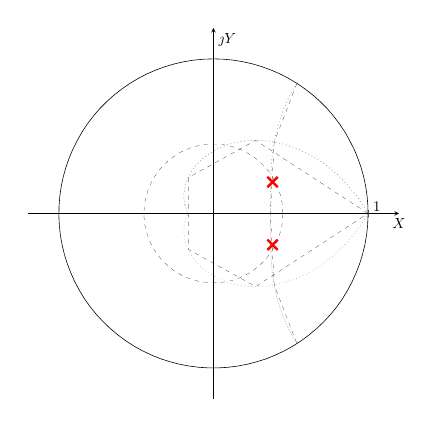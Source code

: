 % This file was created by matlab2tikz.
%
%The latest updates can be retrieved from
%  http://www.mathworks.com/matlabcentral/fileexchange/22022-matlab2tikz-matlab2tikz
%where you can also make suggestions and rate matlab2tikz.
%
\begin{tikzpicture}[scale=0.53]

\begin{axis}[%
  axis lines=center,
  width=3.5in,
  height=3.5in,
  scale only axis,
  unbounded coords=jump,
  xmin=-1.2,
  xmax=1.2,
  ymin=-1.2,
  ymax=1.2,
  xtick={1},
  ytick=\empty,
  xticklabel style={anchor=south west, draw=none},
  xlabel={$X$},
  ylabel={$\jmath Y$},
  x label style={anchor=north}
]
\addplot [color=black!40, dotted, forget plot]
  table[row sep=crcr]{%
1	0\\
0.995	0.009\\
0.99	0.017\\
0.985	0.026\\
0.98	0.034\\
0.974	0.042\\
0.969	0.05\\
0.964	0.059\\
0.958	0.067\\
0.953	0.074\\
0.948	0.082\\
0.942	0.09\\
0.937	0.098\\
0.931	0.105\\
0.926	0.113\\
0.92	0.12\\
0.914	0.128\\
0.909	0.135\\
0.903	0.142\\
0.897	0.149\\
0.891	0.156\\
0.885	0.163\\
0.88	0.17\\
0.874	0.176\\
0.868	0.183\\
0.862	0.19\\
0.856	0.196\\
0.85	0.202\\
0.844	0.209\\
0.838	0.215\\
0.832	0.221\\
0.826	0.227\\
0.82	0.233\\
0.814	0.239\\
0.807	0.245\\
0.801	0.251\\
0.795	0.256\\
0.789	0.262\\
0.783	0.267\\
0.776	0.273\\
0.77	0.278\\
0.764	0.283\\
0.758	0.288\\
0.751	0.293\\
0.745	0.298\\
0.739	0.303\\
0.732	0.308\\
0.726	0.313\\
0.72	0.318\\
0.713	0.322\\
0.707	0.327\\
0.701	0.331\\
0.694	0.336\\
0.688	0.34\\
0.681	0.344\\
0.675	0.348\\
0.669	0.352\\
0.662	0.356\\
0.656	0.36\\
0.649	0.364\\
0.643	0.368\\
0.637	0.372\\
0.63	0.375\\
0.624	0.379\\
0.617	0.382\\
0.611	0.386\\
0.605	0.389\\
0.598	0.392\\
0.592	0.395\\
0.585	0.398\\
0.579	0.402\\
0.573	0.404\\
0.566	0.407\\
0.56	0.41\\
0.554	0.413\\
0.547	0.416\\
0.541	0.418\\
0.535	0.421\\
0.528	0.423\\
0.522	0.426\\
0.516	0.428\\
0.509	0.43\\
0.503	0.433\\
0.497	0.435\\
0.491	0.437\\
0.484	0.439\\
0.478	0.441\\
0.472	0.443\\
0.466	0.445\\
0.46	0.446\\
0.454	0.448\\
0.447	0.45\\
0.441	0.451\\
0.435	0.453\\
0.429	0.454\\
0.423	0.456\\
0.417	0.457\\
0.411	0.458\\
0.405	0.46\\
0.399	0.461\\
0.393	0.462\\
0.387	0.463\\
0.381	0.464\\
0.375	0.465\\
0.369	0.466\\
0.363	0.467\\
0.358	0.468\\
0.352	0.468\\
0.346	0.469\\
0.34	0.47\\
0.334	0.47\\
0.329	0.471\\
0.323	0.471\\
0.317	0.472\\
0.312	0.472\\
0.306	0.472\\
0.3	0.473\\
0.295	0.473\\
0.289	0.473\\
0.284	0.473\\
0.278	0.473\\
0.273	0.473\\
0.267	0.473\\
0.262	0.473\\
0.256	0.473\\
0.251	0.473\\
0.246	0.473\\
0.24	0.472\\
0.235	0.472\\
0.23	0.472\\
0.225	0.471\\
0.22	0.471\\
0.214	0.47\\
0.209	0.47\\
0.204	0.469\\
0.199	0.469\\
0.194	0.468\\
0.189	0.467\\
0.184	0.467\\
0.179	0.466\\
0.174	0.465\\
0.169	0.464\\
0.164	0.463\\
0.16	0.462\\
0.155	0.461\\
0.15	0.46\\
0.145	0.459\\
0.141	0.458\\
0.136	0.457\\
0.131	0.456\\
0.127	0.455\\
0.122	0.454\\
0.118	0.453\\
0.113	0.451\\
0.109	0.45\\
0.104	0.449\\
0.1	0.447\\
0.096	0.446\\
0.091	0.445\\
0.087	0.443\\
0.083	0.442\\
0.078	0.44\\
0.074	0.439\\
0.07	0.437\\
0.066	0.435\\
0.062	0.434\\
0.058	0.432\\
0.054	0.431\\
0.05	0.429\\
0.046	0.427\\
0.042	0.425\\
0.038	0.424\\
0.034	0.422\\
0.031	0.42\\
0.027	0.418\\
0.023	0.416\\
0.019	0.414\\
0.016	0.412\\
0.012	0.41\\
0.008	0.409\\
0.005	0.407\\
0.001	0.405\\
-0.002	0.403\\
-0.006	0.4\\
-0.009	0.398\\
-0.012	0.396\\
-0.016	0.394\\
-0.019	0.392\\
-0.022	0.39\\
-0.026	0.388\\
-0.029	0.386\\
-0.032	0.383\\
-0.035	0.381\\
-0.038	0.379\\
-0.041	0.377\\
-0.044	0.375\\
-0.047	0.372\\
-0.05	0.37\\
-0.053	0.368\\
-0.056	0.365\\
-0.059	0.363\\
-0.062	0.361\\
-0.065	0.358\\
-0.067	0.356\\
-0.07	0.354\\
-0.073	0.351\\
-0.076	0.349\\
-0.078	0.347\\
-0.081	0.344\\
-0.083	0.342\\
-0.086	0.339\\
-0.088	0.337\\
-0.091	0.334\\
-0.093	0.332\\
-0.096	0.329\\
-0.098	0.327\\
-0.1	0.324\\
-0.103	0.322\\
-0.105	0.319\\
-0.107	0.317\\
-0.109	0.314\\
-0.111	0.312\\
-0.114	0.309\\
-0.116	0.307\\
-0.118	0.304\\
-0.12	0.302\\
-0.122	0.299\\
-0.124	0.297\\
-0.126	0.294\\
-0.128	0.292\\
-0.129	0.289\\
-0.131	0.286\\
-0.133	0.284\\
-0.135	0.281\\
-0.137	0.279\\
-0.138	0.276\\
-0.14	0.274\\
-0.142	0.271\\
-0.143	0.268\\
-0.145	0.266\\
-0.146	0.263\\
-0.148	0.261\\
-0.149	0.258\\
-0.151	0.255\\
-0.152	0.253\\
-0.154	0.25\\
-0.155	0.248\\
-0.157	0.245\\
-0.158	0.243\\
-0.159	0.24\\
-0.16	0.237\\
-0.162	0.235\\
-0.163	0.232\\
-0.164	0.23\\
-0.165	0.227\\
-0.166	0.225\\
-0.167	0.222\\
-0.168	0.219\\
-0.17	0.217\\
-0.171	0.214\\
-0.172	0.212\\
-0.173	0.209\\
-0.173	0.207\\
-0.174	0.204\\
-0.175	0.202\\
-0.176	0.199\\
-0.177	0.197\\
-0.178	0.194\\
-0.179	0.192\\
-0.179	0.189\\
-0.18	0.187\\
-0.181	0.184\\
-0.181	0.182\\
-0.182	0.179\\
-0.183	0.177\\
-0.183	0.174\\
-0.184	0.172\\
-0.184	0.169\\
-0.185	0.167\\
-0.185	0.164\\
-0.186	0.162\\
-0.186	0.16\\
-0.187	0.157\\
-0.187	0.155\\
-0.188	0.152\\
-0.188	0.15\\
-0.188	0.148\\
-0.189	0.145\\
-0.189	0.143\\
-0.189	0.141\\
-0.19	0.138\\
-0.19	0.136\\
-0.19	0.134\\
-0.19	0.131\\
-0.19	0.129\\
-0.191	0.127\\
-0.191	0.124\\
-0.191	0.122\\
-0.191	0.12\\
-0.191	0.118\\
-0.191	0.115\\
-0.191	0.113\\
-0.191	0.111\\
-0.191	0.109\\
-0.191	0.107\\
-0.191	0.104\\
-0.191	0.102\\
-0.191	0.1\\
-0.191	0.098\\
-0.191	0.096\\
-0.19	0.094\\
-0.19	0.092\\
-0.19	0.089\\
-0.19	0.087\\
-0.19	0.085\\
-0.19	0.083\\
-0.189	0.081\\
-0.189	0.079\\
-0.189	0.077\\
-0.189	0.075\\
-0.188	0.073\\
-0.188	0.071\\
-0.188	0.069\\
-0.187	0.067\\
-0.187	0.065\\
-0.186	0.063\\
-0.186	0.061\\
-0.186	0.059\\
-0.185	0.058\\
-0.185	0.056\\
-0.184	0.054\\
-0.184	0.052\\
-0.183	0.05\\
-0.183	0.048\\
-0.182	0.046\\
-0.182	0.045\\
-0.181	0.043\\
-0.181	0.041\\
-0.18	0.039\\
-0.18	0.038\\
-0.179	0.036\\
-0.179	0.034\\
-0.178	0.032\\
-0.177	0.031\\
-0.177	0.029\\
-0.176	0.027\\
-0.175	0.026\\
-0.175	0.024\\
-0.174	0.022\\
-0.173	0.021\\
-0.173	0.019\\
-0.172	0.018\\
-0.171	0.016\\
-0.171	0.014\\
-0.17	0.013\\
-0.169	0.011\\
-0.168	0.01\\
-0.168	0.008\\
-0.167	0.007\\
-0.166	0.005\\
-0.165	0.004\\
-0.164	0.003\\
-0.164	0.001\\
};

\addplot [color=black!40, dotted, forget plot, each nth point=10]
  table[row sep=crcr]{%
0.54	0.841\\
0.54	0.841\\
0.539	0.84\\
0.539	0.839\\
0.538	0.838\\
0.538	0.837\\
0.537	0.836\\
0.537	0.836\\
0.536	0.835\\
0.535	0.834\\
0.535	0.833\\
0.534	0.832\\
0.534	0.831\\
0.533	0.831\\
0.533	0.83\\
0.532	0.829\\
0.532	0.828\\
0.531	0.827\\
0.531	0.826\\
0.53	0.826\\
0.53	0.825\\
0.529	0.824\\
0.529	0.823\\
0.528	0.822\\
0.528	0.821\\
0.527	0.821\\
0.527	0.82\\
0.526	0.819\\
0.526	0.818\\
0.525	0.817\\
0.525	0.816\\
0.524	0.816\\
0.524	0.815\\
0.523	0.814\\
0.523	0.813\\
0.522	0.812\\
0.522	0.811\\
0.521	0.811\\
0.521	0.81\\
0.52	0.809\\
0.52	0.808\\
0.519	0.807\\
0.519	0.806\\
0.518	0.806\\
0.518	0.805\\
0.517	0.804\\
0.517	0.803\\
0.516	0.802\\
0.516	0.801\\
0.515	0.801\\
0.515	0.8\\
0.514	0.799\\
0.514	0.798\\
0.514	0.797\\
0.513	0.796\\
0.513	0.796\\
0.512	0.795\\
0.512	0.794\\
0.511	0.793\\
0.511	0.792\\
0.51	0.792\\
0.51	0.791\\
0.509	0.79\\
0.509	0.789\\
0.508	0.788\\
0.508	0.787\\
0.508	0.787\\
0.507	0.786\\
0.507	0.785\\
0.506	0.784\\
0.506	0.783\\
0.505	0.783\\
0.505	0.782\\
0.504	0.781\\
0.504	0.78\\
0.503	0.779\\
0.503	0.778\\
0.503	0.778\\
0.502	0.777\\
0.502	0.776\\
0.501	0.775\\
0.501	0.774\\
0.5	0.774\\
0.5	0.773\\
0.5	0.772\\
0.499	0.771\\
0.499	0.77\\
0.498	0.769\\
0.498	0.769\\
0.497	0.768\\
0.497	0.767\\
0.496	0.766\\
0.496	0.765\\
0.496	0.765\\
0.495	0.764\\
0.495	0.763\\
0.494	0.762\\
0.494	0.761\\
0.494	0.761\\
0.493	0.76\\
0.493	0.759\\
0.492	0.758\\
0.492	0.757\\
0.491	0.757\\
0.491	0.756\\
0.491	0.755\\
0.49	0.754\\
0.49	0.753\\
0.489	0.752\\
0.489	0.752\\
0.489	0.751\\
0.488	0.75\\
0.488	0.749\\
0.487	0.748\\
0.487	0.748\\
0.487	0.747\\
0.486	0.746\\
0.486	0.745\\
0.485	0.744\\
0.485	0.744\\
0.485	0.743\\
0.484	0.742\\
0.484	0.741\\
0.483	0.74\\
0.483	0.74\\
0.483	0.739\\
0.482	0.738\\
0.482	0.737\\
0.481	0.736\\
0.481	0.736\\
0.481	0.735\\
0.48	0.734\\
0.48	0.733\\
0.48	0.732\\
0.479	0.732\\
0.479	0.731\\
0.478	0.73\\
0.478	0.729\\
0.478	0.728\\
0.477	0.728\\
0.477	0.727\\
0.477	0.726\\
0.476	0.725\\
0.476	0.724\\
0.475	0.724\\
0.475	0.723\\
0.475	0.722\\
0.474	0.721\\
0.474	0.721\\
0.474	0.72\\
0.473	0.719\\
0.473	0.718\\
0.472	0.717\\
0.472	0.717\\
0.472	0.716\\
0.471	0.715\\
0.471	0.714\\
0.471	0.713\\
0.47	0.713\\
0.47	0.712\\
0.47	0.711\\
0.469	0.71\\
0.469	0.709\\
0.469	0.709\\
0.468	0.708\\
0.468	0.707\\
0.468	0.706\\
0.467	0.706\\
0.467	0.705\\
0.466	0.704\\
0.466	0.703\\
0.466	0.702\\
0.465	0.702\\
0.465	0.701\\
0.465	0.7\\
0.464	0.699\\
0.464	0.699\\
0.464	0.698\\
0.463	0.697\\
0.463	0.696\\
0.463	0.695\\
0.462	0.695\\
0.462	0.694\\
0.462	0.693\\
0.461	0.692\\
0.461	0.691\\
0.461	0.691\\
0.46	0.69\\
0.46	0.689\\
0.46	0.688\\
0.459	0.688\\
0.459	0.687\\
0.459	0.686\\
0.458	0.685\\
0.458	0.685\\
0.458	0.684\\
0.457	0.683\\
0.457	0.682\\
0.457	0.681\\
0.457	0.681\\
0.456	0.68\\
0.456	0.679\\
0.456	0.678\\
0.455	0.678\\
0.455	0.677\\
0.455	0.676\\
0.454	0.675\\
0.454	0.674\\
0.454	0.674\\
0.453	0.673\\
0.453	0.672\\
0.453	0.671\\
0.452	0.671\\
0.452	0.67\\
0.452	0.669\\
0.452	0.668\\
0.451	0.668\\
0.451	0.667\\
0.451	0.666\\
0.45	0.665\\
0.45	0.664\\
0.45	0.664\\
0.449	0.663\\
0.449	0.662\\
0.449	0.661\\
0.449	0.661\\
0.448	0.66\\
0.448	0.659\\
0.448	0.658\\
0.447	0.658\\
0.447	0.657\\
0.447	0.656\\
0.446	0.655\\
0.446	0.655\\
0.446	0.654\\
0.446	0.653\\
0.445	0.652\\
0.445	0.652\\
0.445	0.651\\
0.444	0.65\\
0.444	0.649\\
0.444	0.648\\
0.444	0.648\\
0.443	0.647\\
0.443	0.646\\
0.443	0.645\\
0.442	0.645\\
0.442	0.644\\
0.442	0.643\\
0.442	0.642\\
0.441	0.642\\
0.441	0.641\\
0.441	0.64\\
0.441	0.639\\
0.44	0.639\\
0.44	0.638\\
0.44	0.637\\
0.439	0.636\\
0.439	0.636\\
0.439	0.635\\
0.439	0.634\\
0.438	0.633\\
0.438	0.633\\
0.438	0.632\\
0.438	0.631\\
0.437	0.63\\
0.437	0.63\\
0.437	0.629\\
0.437	0.628\\
0.436	0.627\\
0.436	0.627\\
0.436	0.626\\
0.436	0.625\\
0.435	0.624\\
0.435	0.624\\
0.435	0.623\\
0.434	0.622\\
0.434	0.621\\
0.434	0.621\\
0.434	0.62\\
0.433	0.619\\
0.433	0.618\\
0.433	0.618\\
0.433	0.617\\
0.432	0.616\\
0.432	0.615\\
0.432	0.615\\
0.432	0.614\\
0.431	0.613\\
0.431	0.612\\
0.431	0.612\\
0.431	0.611\\
0.43	0.61\\
0.43	0.609\\
0.43	0.609\\
0.43	0.608\\
0.43	0.607\\
0.429	0.607\\
0.429	0.606\\
0.429	0.605\\
0.429	0.604\\
0.428	0.604\\
0.428	0.603\\
0.428	0.602\\
0.428	0.601\\
0.427	0.601\\
0.427	0.6\\
0.427	0.599\\
0.427	0.598\\
0.426	0.598\\
0.426	0.597\\
0.426	0.596\\
0.426	0.595\\
0.426	0.595\\
0.425	0.594\\
0.425	0.593\\
0.425	0.593\\
0.425	0.592\\
0.424	0.591\\
0.424	0.59\\
0.424	0.59\\
0.424	0.589\\
0.423	0.588\\
0.423	0.587\\
0.423	0.587\\
0.423	0.586\\
0.423	0.585\\
0.422	0.584\\
0.422	0.584\\
0.422	0.583\\
0.422	0.582\\
0.421	0.582\\
0.421	0.581\\
0.421	0.58\\
0.421	0.579\\
0.421	0.579\\
0.42	0.578\\
0.42	0.577\\
0.42	0.576\\
0.42	0.576\\
0.42	0.575\\
0.419	0.574\\
0.419	0.574\\
0.419	0.573\\
0.419	0.572\\
0.418	0.571\\
0.418	0.571\\
0.418	0.57\\
0.418	0.569\\
0.418	0.568\\
0.417	0.568\\
0.417	0.567\\
0.417	0.566\\
0.417	0.566\\
0.417	0.565\\
0.416	0.564\\
0.416	0.563\\
0.416	0.563\\
0.416	0.562\\
0.416	0.561\\
0.415	0.561\\
0.415	0.56\\
0.415	0.559\\
0.415	0.558\\
0.415	0.558\\
0.414	0.557\\
0.414	0.556\\
0.414	0.555\\
0.414	0.555\\
0.414	0.554\\
0.413	0.553\\
0.413	0.553\\
0.413	0.552\\
0.413	0.551\\
0.413	0.55\\
0.413	0.55\\
0.412	0.549\\
0.412	0.548\\
0.412	0.548\\
0.412	0.547\\
0.412	0.546\\
0.411	0.545\\
0.411	0.545\\
0.411	0.544\\
0.411	0.543\\
0.411	0.543\\
0.41	0.542\\
0.41	0.541\\
0.41	0.54\\
0.41	0.54\\
0.41	0.539\\
0.41	0.538\\
0.409	0.538\\
0.409	0.537\\
0.409	0.536\\
0.409	0.535\\
0.409	0.535\\
0.408	0.534\\
0.408	0.533\\
0.408	0.533\\
0.408	0.532\\
0.408	0.531\\
0.408	0.53\\
0.407	0.53\\
0.407	0.529\\
0.407	0.528\\
0.407	0.528\\
0.407	0.527\\
0.407	0.526\\
0.406	0.526\\
0.406	0.525\\
0.406	0.524\\
0.406	0.523\\
0.406	0.523\\
0.406	0.522\\
0.405	0.521\\
0.405	0.521\\
0.405	0.52\\
0.405	0.519\\
0.405	0.518\\
0.405	0.518\\
0.404	0.517\\
0.404	0.516\\
0.404	0.516\\
0.404	0.515\\
0.404	0.514\\
0.404	0.514\\
0.403	0.513\\
0.403	0.512\\
0.403	0.511\\
0.403	0.511\\
0.403	0.51\\
0.403	0.509\\
0.402	0.509\\
0.402	0.508\\
0.402	0.507\\
0.402	0.506\\
0.402	0.506\\
0.402	0.505\\
0.402	0.504\\
0.401	0.504\\
0.401	0.503\\
0.401	0.502\\
0.401	0.502\\
0.401	0.501\\
0.401	0.5\\
0.4	0.499\\
0.4	0.499\\
0.4	0.498\\
0.4	0.497\\
0.4	0.497\\
0.4	0.496\\
0.4	0.495\\
0.399	0.495\\
0.399	0.494\\
0.399	0.493\\
0.399	0.493\\
0.399	0.492\\
0.399	0.491\\
0.399	0.49\\
0.398	0.49\\
0.398	0.489\\
0.398	0.488\\
0.398	0.488\\
0.398	0.487\\
0.398	0.486\\
0.397	0.486\\
0.397	0.485\\
0.397	0.484\\
0.397	0.483\\
0.397	0.483\\
0.397	0.482\\
0.397	0.481\\
0.397	0.481\\
0.396	0.48\\
0.396	0.479\\
0.396	0.479\\
0.396	0.478\\
0.396	0.477\\
0.396	0.477\\
0.396	0.476\\
0.395	0.475\\
0.395	0.474\\
0.395	0.474\\
0.395	0.473\\
0.395	0.472\\
0.395	0.472\\
0.395	0.471\\
0.394	0.47\\
0.394	0.47\\
0.394	0.469\\
0.394	0.468\\
0.394	0.468\\
0.394	0.467\\
0.394	0.466\\
0.394	0.465\\
0.393	0.465\\
0.393	0.464\\
0.393	0.463\\
0.393	0.463\\
0.393	0.462\\
0.393	0.461\\
0.393	0.461\\
0.393	0.46\\
0.392	0.459\\
0.392	0.459\\
0.392	0.458\\
0.392	0.457\\
0.392	0.457\\
0.392	0.456\\
0.392	0.455\\
0.392	0.454\\
0.391	0.454\\
0.391	0.453\\
0.391	0.452\\
0.391	0.452\\
0.391	0.451\\
0.391	0.45\\
0.391	0.45\\
0.391	0.449\\
0.391	0.448\\
0.39	0.448\\
0.39	0.447\\
0.39	0.446\\
0.39	0.446\\
0.39	0.445\\
0.39	0.444\\
0.39	0.443\\
0.39	0.443\\
0.389	0.442\\
0.389	0.441\\
0.389	0.441\\
0.389	0.44\\
0.389	0.439\\
0.389	0.439\\
0.389	0.438\\
0.389	0.437\\
0.389	0.437\\
0.388	0.436\\
0.388	0.435\\
0.388	0.435\\
0.388	0.434\\
0.388	0.433\\
0.388	0.433\\
0.388	0.432\\
0.388	0.431\\
0.388	0.43\\
0.387	0.43\\
0.387	0.429\\
0.387	0.428\\
0.387	0.428\\
0.387	0.427\\
0.387	0.426\\
0.387	0.426\\
0.387	0.425\\
0.387	0.424\\
0.387	0.424\\
0.386	0.423\\
0.386	0.422\\
0.386	0.422\\
0.386	0.421\\
0.386	0.42\\
0.386	0.42\\
0.386	0.419\\
0.386	0.418\\
0.386	0.418\\
0.386	0.417\\
0.385	0.416\\
0.385	0.415\\
0.385	0.415\\
0.385	0.414\\
0.385	0.413\\
0.385	0.413\\
0.385	0.412\\
0.385	0.411\\
0.385	0.411\\
0.385	0.41\\
0.384	0.409\\
0.384	0.409\\
0.384	0.408\\
0.384	0.407\\
0.384	0.407\\
0.384	0.406\\
0.384	0.405\\
0.384	0.405\\
0.384	0.404\\
0.384	0.403\\
0.384	0.403\\
0.383	0.402\\
0.383	0.401\\
0.383	0.4\\
0.383	0.4\\
0.383	0.399\\
0.383	0.398\\
0.383	0.398\\
0.383	0.397\\
0.383	0.396\\
0.383	0.396\\
0.383	0.395\\
0.382	0.394\\
0.382	0.394\\
0.382	0.393\\
0.382	0.392\\
0.382	0.392\\
0.382	0.391\\
0.382	0.39\\
0.382	0.39\\
0.382	0.389\\
0.382	0.388\\
0.382	0.388\\
0.382	0.387\\
0.381	0.386\\
0.381	0.386\\
0.381	0.385\\
0.381	0.384\\
0.381	0.383\\
0.381	0.383\\
0.381	0.382\\
0.381	0.381\\
0.381	0.381\\
0.381	0.38\\
0.381	0.379\\
0.381	0.379\\
0.38	0.378\\
0.38	0.377\\
0.38	0.377\\
0.38	0.376\\
0.38	0.375\\
0.38	0.375\\
0.38	0.374\\
0.38	0.373\\
0.38	0.373\\
0.38	0.372\\
0.38	0.371\\
0.38	0.371\\
0.38	0.37\\
0.379	0.369\\
0.379	0.368\\
0.379	0.368\\
0.379	0.367\\
0.379	0.366\\
0.379	0.366\\
0.379	0.365\\
0.379	0.364\\
0.379	0.364\\
0.379	0.363\\
0.379	0.362\\
0.379	0.362\\
0.379	0.361\\
0.378	0.36\\
0.378	0.36\\
0.378	0.359\\
0.378	0.358\\
0.378	0.358\\
0.378	0.357\\
0.378	0.356\\
0.378	0.356\\
0.378	0.355\\
0.378	0.354\\
0.378	0.353\\
0.378	0.353\\
0.378	0.352\\
0.378	0.351\\
0.378	0.351\\
0.377	0.35\\
0.377	0.349\\
0.377	0.349\\
0.377	0.348\\
0.377	0.347\\
0.377	0.347\\
0.377	0.346\\
0.377	0.345\\
0.377	0.345\\
0.377	0.344\\
0.377	0.343\\
0.377	0.342\\
0.377	0.342\\
0.377	0.341\\
0.377	0.34\\
0.376	0.34\\
0.376	0.339\\
0.376	0.338\\
0.376	0.338\\
0.376	0.337\\
0.376	0.336\\
0.376	0.336\\
0.376	0.335\\
0.376	0.334\\
0.376	0.334\\
0.376	0.333\\
0.376	0.332\\
0.376	0.331\\
0.376	0.331\\
0.376	0.33\\
0.376	0.329\\
0.376	0.329\\
0.375	0.328\\
0.375	0.327\\
0.375	0.327\\
0.375	0.326\\
0.375	0.325\\
0.375	0.325\\
0.375	0.324\\
0.375	0.323\\
0.375	0.322\\
0.375	0.322\\
0.375	0.321\\
0.375	0.32\\
0.375	0.32\\
0.375	0.319\\
0.375	0.318\\
0.375	0.318\\
0.375	0.317\\
0.375	0.316\\
0.374	0.316\\
0.374	0.315\\
0.374	0.314\\
0.374	0.313\\
0.374	0.313\\
0.374	0.312\\
0.374	0.311\\
0.374	0.311\\
0.374	0.31\\
0.374	0.309\\
0.374	0.309\\
0.374	0.308\\
0.374	0.307\\
0.374	0.306\\
0.374	0.306\\
0.374	0.305\\
0.374	0.304\\
0.374	0.304\\
0.374	0.303\\
0.374	0.302\\
0.373	0.301\\
0.373	0.301\\
0.373	0.3\\
0.373	0.299\\
0.373	0.299\\
0.373	0.298\\
0.373	0.297\\
0.373	0.297\\
0.373	0.296\\
0.373	0.295\\
0.373	0.294\\
0.373	0.294\\
0.373	0.293\\
0.373	0.292\\
0.373	0.292\\
0.373	0.291\\
0.373	0.29\\
0.373	0.289\\
0.373	0.289\\
0.373	0.288\\
0.373	0.287\\
0.373	0.287\\
0.372	0.286\\
0.372	0.285\\
0.372	0.284\\
0.372	0.284\\
0.372	0.283\\
0.372	0.282\\
0.372	0.282\\
0.372	0.281\\
0.372	0.28\\
0.372	0.279\\
0.372	0.279\\
0.372	0.278\\
0.372	0.277\\
0.372	0.277\\
0.372	0.276\\
0.372	0.275\\
0.372	0.274\\
0.372	0.274\\
0.372	0.273\\
0.372	0.272\\
0.372	0.271\\
0.372	0.271\\
0.372	0.27\\
0.372	0.269\\
0.372	0.269\\
0.372	0.268\\
0.371	0.267\\
0.371	0.266\\
0.371	0.266\\
0.371	0.265\\
0.371	0.264\\
0.371	0.263\\
0.371	0.263\\
0.371	0.262\\
0.371	0.261\\
0.371	0.26\\
0.371	0.26\\
0.371	0.259\\
0.371	0.258\\
0.371	0.257\\
0.371	0.257\\
0.371	0.256\\
0.371	0.255\\
0.371	0.254\\
0.371	0.254\\
0.371	0.253\\
0.371	0.252\\
0.371	0.251\\
0.371	0.251\\
0.371	0.25\\
0.371	0.249\\
0.371	0.248\\
0.371	0.248\\
0.371	0.247\\
0.371	0.246\\
0.371	0.245\\
0.37	0.245\\
0.37	0.244\\
0.37	0.243\\
0.37	0.242\\
0.37	0.242\\
0.37	0.241\\
0.37	0.24\\
0.37	0.239\\
0.37	0.239\\
0.37	0.238\\
0.37	0.237\\
0.37	0.236\\
0.37	0.235\\
0.37	0.235\\
0.37	0.234\\
0.37	0.233\\
0.37	0.232\\
0.37	0.232\\
0.37	0.231\\
0.37	0.23\\
0.37	0.229\\
0.37	0.228\\
0.37	0.228\\
0.37	0.227\\
0.37	0.226\\
0.37	0.225\\
0.37	0.225\\
0.37	0.224\\
0.37	0.223\\
0.37	0.222\\
0.37	0.221\\
0.37	0.221\\
0.37	0.22\\
0.37	0.219\\
0.37	0.218\\
0.37	0.217\\
0.37	0.217\\
0.369	0.216\\
0.369	0.215\\
0.369	0.214\\
0.369	0.213\\
0.369	0.212\\
0.369	0.212\\
0.369	0.211\\
0.369	0.21\\
0.369	0.209\\
0.369	0.208\\
0.369	0.208\\
0.369	0.207\\
0.369	0.206\\
0.369	0.205\\
0.369	0.204\\
0.369	0.203\\
0.369	0.203\\
0.369	0.202\\
0.369	0.201\\
0.369	0.2\\
0.369	0.199\\
0.369	0.198\\
0.369	0.197\\
0.369	0.197\\
0.369	0.196\\
0.369	0.195\\
0.369	0.194\\
0.369	0.193\\
0.369	0.192\\
0.369	0.191\\
0.369	0.191\\
0.369	0.19\\
0.369	0.189\\
0.369	0.188\\
0.369	0.187\\
0.369	0.186\\
0.369	0.185\\
0.369	0.184\\
0.369	0.184\\
0.369	0.183\\
0.369	0.182\\
0.369	0.181\\
0.369	0.18\\
0.369	0.179\\
0.369	0.178\\
0.369	0.177\\
0.369	0.176\\
0.369	0.175\\
0.369	0.174\\
0.369	0.174\\
0.369	0.173\\
0.369	0.172\\
0.369	0.171\\
0.369	0.17\\
0.369	0.169\\
0.368	0.168\\
0.368	0.167\\
0.368	0.166\\
0.368	0.165\\
0.368	0.164\\
0.368	0.163\\
0.368	0.162\\
0.368	0.161\\
0.368	0.16\\
0.368	0.159\\
0.368	0.158\\
0.368	0.157\\
0.368	0.156\\
0.368	0.155\\
0.368	0.154\\
0.368	0.153\\
0.368	0.152\\
0.368	0.151\\
0.368	0.15\\
0.368	0.149\\
0.368	0.148\\
0.368	0.147\\
0.368	0.146\\
0.368	0.145\\
0.368	0.144\\
0.368	0.143\\
0.368	0.142\\
0.368	0.141\\
0.368	0.14\\
0.368	0.139\\
0.368	0.137\\
0.368	0.136\\
0.368	0.135\\
0.368	0.134\\
0.368	0.133\\
0.368	0.132\\
0.368	0.131\\
0.368	0.13\\
0.368	0.128\\
0.368	0.127\\
0.368	0.126\\
0.368	0.125\\
0.368	0.124\\
0.368	0.122\\
0.368	0.121\\
0.368	0.12\\
0.368	0.119\\
0.368	0.118\\
0.368	0.116\\
0.368	0.115\\
0.368	0.114\\
0.368	0.112\\
0.368	0.111\\
0.368	0.11\\
0.368	0.109\\
0.368	0.107\\
0.368	0.106\\
0.368	0.104\\
0.368	0.103\\
0.368	0.102\\
0.368	0.1\\
0.368	0.099\\
0.368	0.097\\
0.368	0.096\\
0.368	0.094\\
0.368	0.093\\
0.368	0.091\\
0.368	0.09\\
0.368	0.088\\
0.368	0.086\\
0.368	0.085\\
0.368	0.083\\
0.368	0.081\\
0.368	0.08\\
0.368	0.078\\
0.368	0.076\\
0.368	0.074\\
0.368	0.072\\
0.368	0.07\\
0.368	0.068\\
0.368	0.066\\
0.368	0.064\\
0.368	0.062\\
0.368	0.06\\
0.368	0.057\\
0.368	0.055\\
0.368	0.052\\
0.368	0.05\\
0.368	0.047\\
0.368	0.044\\
0.368	0.04\\
0.368	0.037\\
0.368	0.033\\
0.368	0.029\\
0.368	0.023\\
0.368	0.016\\
0.368	0\\
};
\addplot [color=black!40, dotted, forget plot, each nth point=10]
  table[row sep=crcr]{%
0.54	-0.841\\
0.54	-0.841\\
0.539	-0.84\\
0.539	-0.839\\
0.538	-0.838\\
0.538	-0.837\\
0.537	-0.836\\
0.537	-0.836\\
0.536	-0.835\\
0.535	-0.834\\
0.535	-0.833\\
0.534	-0.832\\
0.534	-0.831\\
0.533	-0.831\\
0.533	-0.83\\
0.532	-0.829\\
0.532	-0.828\\
0.531	-0.827\\
0.531	-0.826\\
0.53	-0.826\\
0.53	-0.825\\
0.529	-0.824\\
0.529	-0.823\\
0.528	-0.822\\
0.528	-0.821\\
0.527	-0.821\\
0.527	-0.82\\
0.526	-0.819\\
0.526	-0.818\\
0.525	-0.817\\
0.525	-0.816\\
0.524	-0.816\\
0.524	-0.815\\
0.523	-0.814\\
0.523	-0.813\\
0.522	-0.812\\
0.522	-0.811\\
0.521	-0.811\\
0.521	-0.81\\
0.52	-0.809\\
0.52	-0.808\\
0.519	-0.807\\
0.519	-0.806\\
0.518	-0.806\\
0.518	-0.805\\
0.517	-0.804\\
0.517	-0.803\\
0.516	-0.802\\
0.516	-0.801\\
0.515	-0.801\\
0.515	-0.8\\
0.514	-0.799\\
0.514	-0.798\\
0.514	-0.797\\
0.513	-0.796\\
0.513	-0.796\\
0.512	-0.795\\
0.512	-0.794\\
0.511	-0.793\\
0.511	-0.792\\
0.51	-0.792\\
0.51	-0.791\\
0.509	-0.79\\
0.509	-0.789\\
0.508	-0.788\\
0.508	-0.787\\
0.508	-0.787\\
0.507	-0.786\\
0.507	-0.785\\
0.506	-0.784\\
0.506	-0.783\\
0.505	-0.783\\
0.505	-0.782\\
0.504	-0.781\\
0.504	-0.78\\
0.503	-0.779\\
0.503	-0.778\\
0.503	-0.778\\
0.502	-0.777\\
0.502	-0.776\\
0.501	-0.775\\
0.501	-0.774\\
0.5	-0.774\\
0.5	-0.773\\
0.5	-0.772\\
0.499	-0.771\\
0.499	-0.77\\
0.498	-0.769\\
0.498	-0.769\\
0.497	-0.768\\
0.497	-0.767\\
0.496	-0.766\\
0.496	-0.765\\
0.496	-0.765\\
0.495	-0.764\\
0.495	-0.763\\
0.494	-0.762\\
0.494	-0.761\\
0.494	-0.761\\
0.493	-0.76\\
0.493	-0.759\\
0.492	-0.758\\
0.492	-0.757\\
0.491	-0.757\\
0.491	-0.756\\
0.491	-0.755\\
0.49	-0.754\\
0.49	-0.753\\
0.489	-0.752\\
0.489	-0.752\\
0.489	-0.751\\
0.488	-0.75\\
0.488	-0.749\\
0.487	-0.748\\
0.487	-0.748\\
0.487	-0.747\\
0.486	-0.746\\
0.486	-0.745\\
0.485	-0.744\\
0.485	-0.744\\
0.485	-0.743\\
0.484	-0.742\\
0.484	-0.741\\
0.483	-0.74\\
0.483	-0.74\\
0.483	-0.739\\
0.482	-0.738\\
0.482	-0.737\\
0.481	-0.736\\
0.481	-0.736\\
0.481	-0.735\\
0.48	-0.734\\
0.48	-0.733\\
0.48	-0.732\\
0.479	-0.732\\
0.479	-0.731\\
0.478	-0.73\\
0.478	-0.729\\
0.478	-0.728\\
0.477	-0.728\\
0.477	-0.727\\
0.477	-0.726\\
0.476	-0.725\\
0.476	-0.724\\
0.475	-0.724\\
0.475	-0.723\\
0.475	-0.722\\
0.474	-0.721\\
0.474	-0.721\\
0.474	-0.72\\
0.473	-0.719\\
0.473	-0.718\\
0.472	-0.717\\
0.472	-0.717\\
0.472	-0.716\\
0.471	-0.715\\
0.471	-0.714\\
0.471	-0.713\\
0.47	-0.713\\
0.47	-0.712\\
0.47	-0.711\\
0.469	-0.71\\
0.469	-0.709\\
0.469	-0.709\\
0.468	-0.708\\
0.468	-0.707\\
0.468	-0.706\\
0.467	-0.706\\
0.467	-0.705\\
0.466	-0.704\\
0.466	-0.703\\
0.466	-0.702\\
0.465	-0.702\\
0.465	-0.701\\
0.465	-0.7\\
0.464	-0.699\\
0.464	-0.699\\
0.464	-0.698\\
0.463	-0.697\\
0.463	-0.696\\
0.463	-0.695\\
0.462	-0.695\\
0.462	-0.694\\
0.462	-0.693\\
0.461	-0.692\\
0.461	-0.691\\
0.461	-0.691\\
0.46	-0.69\\
0.46	-0.689\\
0.46	-0.688\\
0.459	-0.688\\
0.459	-0.687\\
0.459	-0.686\\
0.458	-0.685\\
0.458	-0.685\\
0.458	-0.684\\
0.457	-0.683\\
0.457	-0.682\\
0.457	-0.681\\
0.457	-0.681\\
0.456	-0.68\\
0.456	-0.679\\
0.456	-0.678\\
0.455	-0.678\\
0.455	-0.677\\
0.455	-0.676\\
0.454	-0.675\\
0.454	-0.674\\
0.454	-0.674\\
0.453	-0.673\\
0.453	-0.672\\
0.453	-0.671\\
0.452	-0.671\\
0.452	-0.67\\
0.452	-0.669\\
0.452	-0.668\\
0.451	-0.668\\
0.451	-0.667\\
0.451	-0.666\\
0.45	-0.665\\
0.45	-0.664\\
0.45	-0.664\\
0.449	-0.663\\
0.449	-0.662\\
0.449	-0.661\\
0.449	-0.661\\
0.448	-0.66\\
0.448	-0.659\\
0.448	-0.658\\
0.447	-0.658\\
0.447	-0.657\\
0.447	-0.656\\
0.446	-0.655\\
0.446	-0.655\\
0.446	-0.654\\
0.446	-0.653\\
0.445	-0.652\\
0.445	-0.652\\
0.445	-0.651\\
0.444	-0.65\\
0.444	-0.649\\
0.444	-0.648\\
0.444	-0.648\\
0.443	-0.647\\
0.443	-0.646\\
0.443	-0.645\\
0.442	-0.645\\
0.442	-0.644\\
0.442	-0.643\\
0.442	-0.642\\
0.441	-0.642\\
0.441	-0.641\\
0.441	-0.64\\
0.441	-0.639\\
0.44	-0.639\\
0.44	-0.638\\
0.44	-0.637\\
0.439	-0.636\\
0.439	-0.636\\
0.439	-0.635\\
0.439	-0.634\\
0.438	-0.633\\
0.438	-0.633\\
0.438	-0.632\\
0.438	-0.631\\
0.437	-0.63\\
0.437	-0.63\\
0.437	-0.629\\
0.437	-0.628\\
0.436	-0.627\\
0.436	-0.627\\
0.436	-0.626\\
0.436	-0.625\\
0.435	-0.624\\
0.435	-0.624\\
0.435	-0.623\\
0.434	-0.622\\
0.434	-0.621\\
0.434	-0.621\\
0.434	-0.62\\
0.433	-0.619\\
0.433	-0.618\\
0.433	-0.618\\
0.433	-0.617\\
0.432	-0.616\\
0.432	-0.615\\
0.432	-0.615\\
0.432	-0.614\\
0.431	-0.613\\
0.431	-0.612\\
0.431	-0.612\\
0.431	-0.611\\
0.43	-0.61\\
0.43	-0.609\\
0.43	-0.609\\
0.43	-0.608\\
0.43	-0.607\\
0.429	-0.607\\
0.429	-0.606\\
0.429	-0.605\\
0.429	-0.604\\
0.428	-0.604\\
0.428	-0.603\\
0.428	-0.602\\
0.428	-0.601\\
0.427	-0.601\\
0.427	-0.6\\
0.427	-0.599\\
0.427	-0.598\\
0.426	-0.598\\
0.426	-0.597\\
0.426	-0.596\\
0.426	-0.595\\
0.426	-0.595\\
0.425	-0.594\\
0.425	-0.593\\
0.425	-0.593\\
0.425	-0.592\\
0.424	-0.591\\
0.424	-0.59\\
0.424	-0.59\\
0.424	-0.589\\
0.423	-0.588\\
0.423	-0.587\\
0.423	-0.587\\
0.423	-0.586\\
0.423	-0.585\\
0.422	-0.584\\
0.422	-0.584\\
0.422	-0.583\\
0.422	-0.582\\
0.421	-0.582\\
0.421	-0.581\\
0.421	-0.58\\
0.421	-0.579\\
0.421	-0.579\\
0.42	-0.578\\
0.42	-0.577\\
0.42	-0.576\\
0.42	-0.576\\
0.42	-0.575\\
0.419	-0.574\\
0.419	-0.574\\
0.419	-0.573\\
0.419	-0.572\\
0.418	-0.571\\
0.418	-0.571\\
0.418	-0.57\\
0.418	-0.569\\
0.418	-0.568\\
0.417	-0.568\\
0.417	-0.567\\
0.417	-0.566\\
0.417	-0.566\\
0.417	-0.565\\
0.416	-0.564\\
0.416	-0.563\\
0.416	-0.563\\
0.416	-0.562\\
0.416	-0.561\\
0.415	-0.561\\
0.415	-0.56\\
0.415	-0.559\\
0.415	-0.558\\
0.415	-0.558\\
0.414	-0.557\\
0.414	-0.556\\
0.414	-0.555\\
0.414	-0.555\\
0.414	-0.554\\
0.413	-0.553\\
0.413	-0.553\\
0.413	-0.552\\
0.413	-0.551\\
0.413	-0.55\\
0.413	-0.55\\
0.412	-0.549\\
0.412	-0.548\\
0.412	-0.548\\
0.412	-0.547\\
0.412	-0.546\\
0.411	-0.545\\
0.411	-0.545\\
0.411	-0.544\\
0.411	-0.543\\
0.411	-0.543\\
0.41	-0.542\\
0.41	-0.541\\
0.41	-0.54\\
0.41	-0.54\\
0.41	-0.539\\
0.41	-0.538\\
0.409	-0.538\\
0.409	-0.537\\
0.409	-0.536\\
0.409	-0.535\\
0.409	-0.535\\
0.408	-0.534\\
0.408	-0.533\\
0.408	-0.533\\
0.408	-0.532\\
0.408	-0.531\\
0.408	-0.53\\
0.407	-0.53\\
0.407	-0.529\\
0.407	-0.528\\
0.407	-0.528\\
0.407	-0.527\\
0.407	-0.526\\
0.406	-0.526\\
0.406	-0.525\\
0.406	-0.524\\
0.406	-0.523\\
0.406	-0.523\\
0.406	-0.522\\
0.405	-0.521\\
0.405	-0.521\\
0.405	-0.52\\
0.405	-0.519\\
0.405	-0.518\\
0.405	-0.518\\
0.404	-0.517\\
0.404	-0.516\\
0.404	-0.516\\
0.404	-0.515\\
0.404	-0.514\\
0.404	-0.514\\
0.403	-0.513\\
0.403	-0.512\\
0.403	-0.511\\
0.403	-0.511\\
0.403	-0.51\\
0.403	-0.509\\
0.402	-0.509\\
0.402	-0.508\\
0.402	-0.507\\
0.402	-0.506\\
0.402	-0.506\\
0.402	-0.505\\
0.402	-0.504\\
0.401	-0.504\\
0.401	-0.503\\
0.401	-0.502\\
0.401	-0.502\\
0.401	-0.501\\
0.401	-0.5\\
0.4	-0.499\\
0.4	-0.499\\
0.4	-0.498\\
0.4	-0.497\\
0.4	-0.497\\
0.4	-0.496\\
0.4	-0.495\\
0.399	-0.495\\
0.399	-0.494\\
0.399	-0.493\\
0.399	-0.493\\
0.399	-0.492\\
0.399	-0.491\\
0.399	-0.49\\
0.398	-0.49\\
0.398	-0.489\\
0.398	-0.488\\
0.398	-0.488\\
0.398	-0.487\\
0.398	-0.486\\
0.397	-0.486\\
0.397	-0.485\\
0.397	-0.484\\
0.397	-0.483\\
0.397	-0.483\\
0.397	-0.482\\
0.397	-0.481\\
0.397	-0.481\\
0.396	-0.48\\
0.396	-0.479\\
0.396	-0.479\\
0.396	-0.478\\
0.396	-0.477\\
0.396	-0.477\\
0.396	-0.476\\
0.395	-0.475\\
0.395	-0.474\\
0.395	-0.474\\
0.395	-0.473\\
0.395	-0.472\\
0.395	-0.472\\
0.395	-0.471\\
0.394	-0.47\\
0.394	-0.47\\
0.394	-0.469\\
0.394	-0.468\\
0.394	-0.468\\
0.394	-0.467\\
0.394	-0.466\\
0.394	-0.465\\
0.393	-0.465\\
0.393	-0.464\\
0.393	-0.463\\
0.393	-0.463\\
0.393	-0.462\\
0.393	-0.461\\
0.393	-0.461\\
0.393	-0.46\\
0.392	-0.459\\
0.392	-0.459\\
0.392	-0.458\\
0.392	-0.457\\
0.392	-0.457\\
0.392	-0.456\\
0.392	-0.455\\
0.392	-0.454\\
0.391	-0.454\\
0.391	-0.453\\
0.391	-0.452\\
0.391	-0.452\\
0.391	-0.451\\
0.391	-0.45\\
0.391	-0.45\\
0.391	-0.449\\
0.391	-0.448\\
0.39	-0.448\\
0.39	-0.447\\
0.39	-0.446\\
0.39	-0.446\\
0.39	-0.445\\
0.39	-0.444\\
0.39	-0.443\\
0.39	-0.443\\
0.389	-0.442\\
0.389	-0.441\\
0.389	-0.441\\
0.389	-0.44\\
0.389	-0.439\\
0.389	-0.439\\
0.389	-0.438\\
0.389	-0.437\\
0.389	-0.437\\
0.388	-0.436\\
0.388	-0.435\\
0.388	-0.435\\
0.388	-0.434\\
0.388	-0.433\\
0.388	-0.433\\
0.388	-0.432\\
0.388	-0.431\\
0.388	-0.43\\
0.387	-0.43\\
0.387	-0.429\\
0.387	-0.428\\
0.387	-0.428\\
0.387	-0.427\\
0.387	-0.426\\
0.387	-0.426\\
0.387	-0.425\\
0.387	-0.424\\
0.387	-0.424\\
0.386	-0.423\\
0.386	-0.422\\
0.386	-0.422\\
0.386	-0.421\\
0.386	-0.42\\
0.386	-0.42\\
0.386	-0.419\\
0.386	-0.418\\
0.386	-0.418\\
0.386	-0.417\\
0.385	-0.416\\
0.385	-0.415\\
0.385	-0.415\\
0.385	-0.414\\
0.385	-0.413\\
0.385	-0.413\\
0.385	-0.412\\
0.385	-0.411\\
0.385	-0.411\\
0.385	-0.41\\
0.384	-0.409\\
0.384	-0.409\\
0.384	-0.408\\
0.384	-0.407\\
0.384	-0.407\\
0.384	-0.406\\
0.384	-0.405\\
0.384	-0.405\\
0.384	-0.404\\
0.384	-0.403\\
0.384	-0.403\\
0.383	-0.402\\
0.383	-0.401\\
0.383	-0.4\\
0.383	-0.4\\
0.383	-0.399\\
0.383	-0.398\\
0.383	-0.398\\
0.383	-0.397\\
0.383	-0.396\\
0.383	-0.396\\
0.383	-0.395\\
0.382	-0.394\\
0.382	-0.394\\
0.382	-0.393\\
0.382	-0.392\\
0.382	-0.392\\
0.382	-0.391\\
0.382	-0.39\\
0.382	-0.39\\
0.382	-0.389\\
0.382	-0.388\\
0.382	-0.388\\
0.382	-0.387\\
0.381	-0.386\\
0.381	-0.386\\
0.381	-0.385\\
0.381	-0.384\\
0.381	-0.383\\
0.381	-0.383\\
0.381	-0.382\\
0.381	-0.381\\
0.381	-0.381\\
0.381	-0.38\\
0.381	-0.379\\
0.381	-0.379\\
0.38	-0.378\\
0.38	-0.377\\
0.38	-0.377\\
0.38	-0.376\\
0.38	-0.375\\
0.38	-0.375\\
0.38	-0.374\\
0.38	-0.373\\
0.38	-0.373\\
0.38	-0.372\\
0.38	-0.371\\
0.38	-0.371\\
0.38	-0.37\\
0.379	-0.369\\
0.379	-0.368\\
0.379	-0.368\\
0.379	-0.367\\
0.379	-0.366\\
0.379	-0.366\\
0.379	-0.365\\
0.379	-0.364\\
0.379	-0.364\\
0.379	-0.363\\
0.379	-0.362\\
0.379	-0.362\\
0.379	-0.361\\
0.378	-0.36\\
0.378	-0.36\\
0.378	-0.359\\
0.378	-0.358\\
0.378	-0.358\\
0.378	-0.357\\
0.378	-0.356\\
0.378	-0.356\\
0.378	-0.355\\
0.378	-0.354\\
0.378	-0.353\\
0.378	-0.353\\
0.378	-0.352\\
0.378	-0.351\\
0.378	-0.351\\
0.377	-0.35\\
0.377	-0.349\\
0.377	-0.349\\
0.377	-0.348\\
0.377	-0.347\\
0.377	-0.347\\
0.377	-0.346\\
0.377	-0.345\\
0.377	-0.345\\
0.377	-0.344\\
0.377	-0.343\\
0.377	-0.342\\
0.377	-0.342\\
0.377	-0.341\\
0.377	-0.34\\
0.376	-0.34\\
0.376	-0.339\\
0.376	-0.338\\
0.376	-0.338\\
0.376	-0.337\\
0.376	-0.336\\
0.376	-0.336\\
0.376	-0.335\\
0.376	-0.334\\
0.376	-0.334\\
0.376	-0.333\\
0.376	-0.332\\
0.376	-0.331\\
0.376	-0.331\\
0.376	-0.33\\
0.376	-0.329\\
0.376	-0.329\\
0.375	-0.328\\
0.375	-0.327\\
0.375	-0.327\\
0.375	-0.326\\
0.375	-0.325\\
0.375	-0.325\\
0.375	-0.324\\
0.375	-0.323\\
0.375	-0.322\\
0.375	-0.322\\
0.375	-0.321\\
0.375	-0.32\\
0.375	-0.32\\
0.375	-0.319\\
0.375	-0.318\\
0.375	-0.318\\
0.375	-0.317\\
0.375	-0.316\\
0.374	-0.316\\
0.374	-0.315\\
0.374	-0.314\\
0.374	-0.313\\
0.374	-0.313\\
0.374	-0.312\\
0.374	-0.311\\
0.374	-0.311\\
0.374	-0.31\\
0.374	-0.309\\
0.374	-0.309\\
0.374	-0.308\\
0.374	-0.307\\
0.374	-0.306\\
0.374	-0.306\\
0.374	-0.305\\
0.374	-0.304\\
0.374	-0.304\\
0.374	-0.303\\
0.374	-0.302\\
0.373	-0.301\\
0.373	-0.301\\
0.373	-0.3\\
0.373	-0.299\\
0.373	-0.299\\
0.373	-0.298\\
0.373	-0.297\\
0.373	-0.297\\
0.373	-0.296\\
0.373	-0.295\\
0.373	-0.294\\
0.373	-0.294\\
0.373	-0.293\\
0.373	-0.292\\
0.373	-0.292\\
0.373	-0.291\\
0.373	-0.29\\
0.373	-0.289\\
0.373	-0.289\\
0.373	-0.288\\
0.373	-0.287\\
0.373	-0.287\\
0.372	-0.286\\
0.372	-0.285\\
0.372	-0.284\\
0.372	-0.284\\
0.372	-0.283\\
0.372	-0.282\\
0.372	-0.282\\
0.372	-0.281\\
0.372	-0.28\\
0.372	-0.279\\
0.372	-0.279\\
0.372	-0.278\\
0.372	-0.277\\
0.372	-0.277\\
0.372	-0.276\\
0.372	-0.275\\
0.372	-0.274\\
0.372	-0.274\\
0.372	-0.273\\
0.372	-0.272\\
0.372	-0.271\\
0.372	-0.271\\
0.372	-0.27\\
0.372	-0.269\\
0.372	-0.269\\
0.372	-0.268\\
0.371	-0.267\\
0.371	-0.266\\
0.371	-0.266\\
0.371	-0.265\\
0.371	-0.264\\
0.371	-0.263\\
0.371	-0.263\\
0.371	-0.262\\
0.371	-0.261\\
0.371	-0.26\\
0.371	-0.26\\
0.371	-0.259\\
0.371	-0.258\\
0.371	-0.257\\
0.371	-0.257\\
0.371	-0.256\\
0.371	-0.255\\
0.371	-0.254\\
0.371	-0.254\\
0.371	-0.253\\
0.371	-0.252\\
0.371	-0.251\\
0.371	-0.251\\
0.371	-0.25\\
0.371	-0.249\\
0.371	-0.248\\
0.371	-0.248\\
0.371	-0.247\\
0.371	-0.246\\
0.371	-0.245\\
0.37	-0.245\\
0.37	-0.244\\
0.37	-0.243\\
0.37	-0.242\\
0.37	-0.242\\
0.37	-0.241\\
0.37	-0.24\\
0.37	-0.239\\
0.37	-0.239\\
0.37	-0.238\\
0.37	-0.237\\
0.37	-0.236\\
0.37	-0.235\\
0.37	-0.235\\
0.37	-0.234\\
0.37	-0.233\\
0.37	-0.232\\
0.37	-0.232\\
0.37	-0.231\\
0.37	-0.23\\
0.37	-0.229\\
0.37	-0.228\\
0.37	-0.228\\
0.37	-0.227\\
0.37	-0.226\\
0.37	-0.225\\
0.37	-0.225\\
0.37	-0.224\\
0.37	-0.223\\
0.37	-0.222\\
0.37	-0.221\\
0.37	-0.221\\
0.37	-0.22\\
0.37	-0.219\\
0.37	-0.218\\
0.37	-0.217\\
0.37	-0.217\\
0.369	-0.216\\
0.369	-0.215\\
0.369	-0.214\\
0.369	-0.213\\
0.369	-0.212\\
0.369	-0.212\\
0.369	-0.211\\
0.369	-0.21\\
0.369	-0.209\\
0.369	-0.208\\
0.369	-0.208\\
0.369	-0.207\\
0.369	-0.206\\
0.369	-0.205\\
0.369	-0.204\\
0.369	-0.203\\
0.369	-0.203\\
0.369	-0.202\\
0.369	-0.201\\
0.369	-0.2\\
0.369	-0.199\\
0.369	-0.198\\
0.369	-0.197\\
0.369	-0.197\\
0.369	-0.196\\
0.369	-0.195\\
0.369	-0.194\\
0.369	-0.193\\
0.369	-0.192\\
0.369	-0.191\\
0.369	-0.191\\
0.369	-0.19\\
0.369	-0.189\\
0.369	-0.188\\
0.369	-0.187\\
0.369	-0.186\\
0.369	-0.185\\
0.369	-0.184\\
0.369	-0.184\\
0.369	-0.183\\
0.369	-0.182\\
0.369	-0.181\\
0.369	-0.18\\
0.369	-0.179\\
0.369	-0.178\\
0.369	-0.177\\
0.369	-0.176\\
0.369	-0.175\\
0.369	-0.174\\
0.369	-0.174\\
0.369	-0.173\\
0.369	-0.172\\
0.369	-0.171\\
0.369	-0.17\\
0.369	-0.169\\
0.368	-0.168\\
0.368	-0.167\\
0.368	-0.166\\
0.368	-0.165\\
0.368	-0.164\\
0.368	-0.163\\
0.368	-0.162\\
0.368	-0.161\\
0.368	-0.16\\
0.368	-0.159\\
0.368	-0.158\\
0.368	-0.157\\
0.368	-0.156\\
0.368	-0.155\\
0.368	-0.154\\
0.368	-0.153\\
0.368	-0.152\\
0.368	-0.151\\
0.368	-0.15\\
0.368	-0.149\\
0.368	-0.148\\
0.368	-0.147\\
0.368	-0.146\\
0.368	-0.145\\
0.368	-0.144\\
0.368	-0.143\\
0.368	-0.142\\
0.368	-0.141\\
0.368	-0.14\\
0.368	-0.139\\
0.368	-0.137\\
0.368	-0.136\\
0.368	-0.135\\
0.368	-0.134\\
0.368	-0.133\\
0.368	-0.132\\
0.368	-0.131\\
0.368	-0.13\\
0.368	-0.128\\
0.368	-0.127\\
0.368	-0.126\\
0.368	-0.125\\
0.368	-0.124\\
0.368	-0.122\\
0.368	-0.121\\
0.368	-0.12\\
0.368	-0.119\\
0.368	-0.118\\
0.368	-0.116\\
0.368	-0.115\\
0.368	-0.114\\
0.368	-0.112\\
0.368	-0.111\\
0.368	-0.11\\
0.368	-0.109\\
0.368	-0.107\\
0.368	-0.106\\
0.368	-0.104\\
0.368	-0.103\\
0.368	-0.102\\
0.368	-0.1\\
0.368	-0.099\\
0.368	-0.097\\
0.368	-0.096\\
0.368	-0.094\\
0.368	-0.093\\
0.368	-0.091\\
0.368	-0.09\\
0.368	-0.088\\
0.368	-0.086\\
0.368	-0.085\\
0.368	-0.083\\
0.368	-0.081\\
0.368	-0.08\\
0.368	-0.078\\
0.368	-0.076\\
0.368	-0.074\\
0.368	-0.072\\
0.368	-0.07\\
0.368	-0.068\\
0.368	-0.066\\
0.368	-0.064\\
0.368	-0.062\\
0.368	-0.06\\
0.368	-0.057\\
0.368	-0.055\\
0.368	-0.052\\
0.368	-0.05\\
0.368	-0.047\\
0.368	-0.044\\
0.368	-0.04\\
0.368	-0.037\\
0.368	-0.033\\
0.368	-0.029\\
0.368	-0.023\\
0.368	-0.016\\
0.368	-0\\
};
\addplot [ultra thin, color=black, dashed, forget plot]
  table[row sep=crcr]{%
0.449	0\\
0.447	0.045\\
0.44	0.089\\
0.429	0.133\\
0.414	0.175\\
0.394	0.215\\
0.371	0.254\\
0.344	0.289\\
0.313	0.322\\
0.279	0.352\\
0.243	0.378\\
0.204	0.4\\
0.163	0.419\\
0.12	0.433\\
0.076	0.443\\
0.032	0.448\\
-0.013	0.449\\
-0.058	0.446\\
-0.102	0.438\\
-0.145	0.425\\
-0.187	0.409\\
-0.227	0.388\\
-0.264	0.363\\
-0.299	0.335\\
-0.331	0.304\\
-0.36	0.269\\
-0.385	0.232\\
-0.406	0.192\\
-0.423	0.151\\
-0.436	0.108\\
-0.445	0.063\\
-0.449	0.019\\
-0.449	-0.026\\
-0.444	-0.071\\
-0.434	-0.115\\
-0.421	-0.158\\
-0.403	-0.199\\
-0.381	-0.238\\
-0.355	-0.275\\
-0.326	-0.309\\
-0.294	-0.34\\
-0.258	-0.368\\
-0.22	-0.392\\
-0.18	-0.412\\
-0.138	-0.428\\
-0.095	-0.439\\
-0.05	-0.446\\
-0.006	-0.449\\
0.039	-0.448\\
0.084	-0.441\\
0.127	-0.431\\
0.17	-0.416\\
0.211	-0.397\\
0.249	-0.374\\
0.285	-0.347\\
0.318	-0.317\\
0.348	-0.284\\
0.375	-0.247\\
0.398	-0.209\\
0.417	-0.168\\
0.431	-0.126\\
0.442	-0.082\\
0.448	-0.037\\
0.449	0\\
};

\addplot [color=black, forget plot]
  table[row sep=crcr]{%
0	1\\
0.063	0.998\\
0.127	0.992\\
0.189	0.982\\
0.251	0.968\\
0.312	0.95\\
0.372	0.928\\
0.43	0.903\\
0.486	0.874\\
0.541	0.841\\
0.593	0.805\\
0.643	0.766\\
0.69	0.724\\
0.735	0.679\\
0.776	0.631\\
0.815	0.58\\
0.85	0.527\\
0.881	0.472\\
0.91	0.415\\
0.934	0.357\\
0.955	0.297\\
0.972	0.236\\
0.985	0.174\\
0.994	0.111\\
0.999	0.048\\
1.0	-0.016\\
0.997	-0.079\\
0.99	-0.142\\
0.979	-0.205\\
0.964	-0.266\\
0.945	-0.327\\
0.922	-0.386\\
0.896	-0.444\\
0.866	-0.5\\
0.833	-0.554\\
0.796	-0.606\\
0.756	-0.655\\
0.713	-0.701\\
0.667	-0.745\\
0.618	-0.786\\
0.567	-0.824\\
0.514	-0.858\\
0.458	-0.889\\
0.401	-0.916\\
0.342	-0.94\\
0.282	-0.959\\
0.22	-0.975\\
0.158	-0.987\\
0.095	-0.995\\
0.032	-0.999\\
-0.032	-0.999\\
-0.095	-0.995\\
-0.158	-0.987\\
-0.22	-0.975\\
-0.282	-0.959\\
-0.342	-0.94\\
-0.401	-0.916\\
-0.458	-0.889\\
-0.514	-0.858\\
-0.567	-0.824\\
-0.618	-0.786\\
-0.667	-0.745\\
-0.713	-0.701\\
-0.756	-0.655\\
-0.796	-0.606\\
-0.833	-0.554\\
-0.866	-0.5\\
-0.896	-0.444\\
-0.922	-0.386\\
-0.945	-0.327\\
-0.964	-0.266\\
-0.979	-0.205\\
-0.99	-0.142\\
-0.997	-0.079\\
-1.0	-0.016\\
-0.999	0.048\\
-0.994	0.111\\
-0.985	0.174\\
-0.972	0.236\\
-0.955	0.297\\
-0.934	0.357\\
-0.91	0.415\\
-0.881	0.472\\
-0.85	0.527\\
-0.815	0.58\\
-0.776	0.631\\
-0.735	0.679\\
-0.69	0.724\\
-0.643	0.766\\
-0.593	0.805\\
-0.541	0.841\\
-0.486	0.874\\
-0.43	0.903\\
-0.372	0.928\\
-0.312	0.95\\
-0.251	0.968\\
-0.189	0.982\\
-0.127	0.992\\
-0.063	0.998\\
-2.449e-16	1\\
};
\addplot [color=black!40, dotted, forget plot]
  table[row sep=crcr]{%
1	0\\
0.981	0.031\\
0.962	0.061\\
0.942	0.09\\
0.922	0.118\\
0.901	0.144\\
0.88	0.17\\
0.858	0.194\\
0.836	0.217\\
0.814	0.239\\
0.791	0.26\\
0.768	0.28\\
0.745	0.298\\
0.722	0.316\\
0.699	0.333\\
0.675	0.348\\
0.652	0.363\\
0.628	0.376\\
0.605	0.389\\
0.582	0.4\\
0.558	0.411\\
0.535	0.421\\
0.512	0.43\\
0.489	0.437\\
0.466	0.445\\
0.444	0.451\\
0.421	0.456\\
0.399	0.461\\
0.378	0.465\\
0.356	0.468\\
0.335	0.47\\
0.314	0.472\\
0.293	0.473\\
0.273	0.473\\
0.253	0.473\\
0.234	0.472\\
0.215	0.47\\
0.196	0.468\\
0.178	0.466\\
0.16	0.463\\
0.143	0.459\\
0.126	0.455\\
0.109	0.45\\
0.093	0.445\\
0.078	0.44\\
0.062	0.434\\
0.048	0.428\\
0.033	0.421\\
0.02	0.415\\
0.006	0.407\\
-0.006	0.4\\
-0.019	0.392\\
-0.031	0.384\\
-0.042	0.376\\
-0.053	0.368\\
-0.063	0.36\\
-0.073	0.351\\
-0.083	0.342\\
-0.092	0.333\\
-0.101	0.324\\
-0.109	0.315\\
-0.117	0.306\\
-0.124	0.296\\
-0.131	0.287\\
-0.137	0.277\\
-0.144	0.268\\
-0.149	0.258\\
-0.154	0.249\\
-0.159	0.24\\
-0.164	0.23\\
-0.168	0.221\\
-0.172	0.211\\
-0.175	0.202\\
-0.178	0.193\\
-0.181	0.184\\
-0.183	0.175\\
-0.185	0.166\\
-0.187	0.157\\
-0.188	0.148\\
-0.189	0.139\\
-0.19	0.131\\
-0.191	0.123\\
-0.191	0.114\\
-0.191	0.106\\
-0.191	0.098\\
-0.19	0.091\\
-0.19	0.083\\
-0.189	0.075\\
-0.187	0.068\\
-0.186	0.061\\
-0.184	0.054\\
-0.183	0.047\\
-0.181	0.041\\
-0.179	0.034\\
-0.176	0.028\\
-0.174	0.022\\
-0.171	0.016\\
-0.169	0.011\\
-0.166	0.005\\
-0.163	1.997e-17\\
-0.163	-1.997e-17\\
-0.166	-0.005\\
-0.169	-0.011\\
-0.171	-0.016\\
-0.174	-0.022\\
-0.176	-0.028\\
-0.179	-0.034\\
-0.181	-0.041\\
-0.183	-0.047\\
-0.184	-0.054\\
-0.186	-0.061\\
-0.187	-0.068\\
-0.189	-0.075\\
-0.19	-0.083\\
-0.19	-0.091\\
-0.191	-0.098\\
-0.191	-0.106\\
-0.191	-0.114\\
-0.191	-0.123\\
-0.19	-0.131\\
-0.189	-0.139\\
-0.188	-0.148\\
-0.187	-0.157\\
-0.185	-0.166\\
-0.183	-0.175\\
-0.181	-0.184\\
-0.178	-0.193\\
-0.175	-0.202\\
-0.172	-0.211\\
-0.168	-0.221\\
-0.164	-0.23\\
-0.159	-0.24\\
-0.154	-0.249\\
-0.149	-0.258\\
-0.144	-0.268\\
-0.137	-0.277\\
-0.131	-0.287\\
-0.124	-0.296\\
-0.117	-0.306\\
-0.109	-0.315\\
-0.101	-0.324\\
-0.092	-0.333\\
-0.083	-0.342\\
-0.073	-0.351\\
-0.063	-0.36\\
-0.053	-0.368\\
-0.042	-0.376\\
-0.031	-0.384\\
-0.019	-0.392\\
-0.006	-0.4\\
0.006	-0.407\\
0.02	-0.415\\
0.033	-0.421\\
0.048	-0.428\\
0.062	-0.434\\
0.078	-0.44\\
0.093	-0.445\\
0.109	-0.45\\
0.126	-0.455\\
0.143	-0.459\\
0.16	-0.463\\
0.178	-0.466\\
0.196	-0.468\\
0.215	-0.47\\
0.234	-0.472\\
0.253	-0.473\\
0.273	-0.473\\
0.293	-0.473\\
0.314	-0.472\\
0.335	-0.47\\
0.356	-0.468\\
0.378	-0.465\\
0.399	-0.461\\
0.421	-0.456\\
0.444	-0.451\\
0.466	-0.445\\
0.489	-0.437\\
0.512	-0.43\\
0.535	-0.421\\
0.558	-0.411\\
0.582	-0.4\\
0.605	-0.389\\
0.628	-0.376\\
0.652	-0.363\\
0.675	-0.348\\
0.699	-0.333\\
0.722	-0.316\\
0.745	-0.298\\
0.768	-0.28\\
0.791	-0.26\\
0.814	-0.239\\
0.836	-0.217\\
0.858	-0.194\\
0.88	-0.17\\
0.901	-0.144\\
0.922	-0.118\\
0.942	-0.09\\
0.962	-0.061\\
0.981	-0.031\\
1	0\\
nan	0\\
};

\addplot [color=black!40, dotted, forget plot]
  table[row sep=crcr]{%
0.54	0.841\\
0.524	0.815\\
0.509	0.789\\
0.495	0.763\\
0.482	0.738\\
0.47	0.713\\
0.46	0.688\\
0.45	0.664\\
0.441	0.641\\
0.433	0.618\\
0.426	0.595\\
0.419	0.574\\
0.413	0.552\\
0.408	0.531\\
0.403	0.511\\
0.399	0.491\\
0.395	0.472\\
0.391	0.453\\
0.388	0.434\\
0.385	0.416\\
0.383	0.399\\
0.381	0.381\\
0.379	0.365\\
0.377	0.348\\
0.376	0.332\\
0.375	0.316\\
0.373	0.301\\
0.373	0.286\\
0.372	0.271\\
0.371	0.257\\
0.37	0.243\\
0.37	0.229\\
0.369	0.215\\
0.369	0.202\\
0.369	0.188\\
0.369	0.175\\
0.368	0.163\\
0.368	0.15\\
0.368	0.137\\
0.368	0.125\\
0.368	0.113\\
0.368	0.1\\
0.368	0.088\\
0.368	0.076\\
0.368	0.065\\
0.368	0.053\\
0.368	0.041\\
0.368	0.029\\
0.368	0.018\\
0.368	0.006\\
0.368	-0.006\\
0.368	-0.018\\
0.368	-0.029\\
0.368	-0.041\\
0.368	-0.053\\
0.368	-0.065\\
0.368	-0.076\\
0.368	-0.088\\
0.368	-0.1\\
0.368	-0.113\\
0.368	-0.125\\
0.368	-0.137\\
0.368	-0.15\\
0.368	-0.163\\
0.369	-0.175\\
0.369	-0.188\\
0.369	-0.202\\
0.369	-0.215\\
0.37	-0.229\\
0.37	-0.243\\
0.371	-0.257\\
0.372	-0.271\\
0.373	-0.286\\
0.373	-0.301\\
0.375	-0.316\\
0.376	-0.332\\
0.377	-0.348\\
0.379	-0.365\\
0.381	-0.381\\
0.383	-0.399\\
0.385	-0.416\\
0.388	-0.434\\
0.391	-0.453\\
0.395	-0.472\\
0.399	-0.491\\
0.403	-0.511\\
0.408	-0.531\\
0.413	-0.552\\
0.419	-0.574\\
0.426	-0.595\\
0.433	-0.618\\
0.441	-0.641\\
0.45	-0.664\\
0.46	-0.688\\
0.47	-0.713\\
0.482	-0.738\\
0.495	-0.763\\
0.509	-0.789\\
0.524	-0.815\\
0.54	-0.841\\
nan	0\\
};

\addplot [color=red, only marks, mark size=5pt, mark=x, mark options={solid, red, ultra thick}, forget plot]
  table[row sep=crcr]{%
  0.382 0.203\\
  0.382 -0.203\\
};

\draw[ultra thin, black, dashed] (1,0) -- (0.273, 0.473) -- (-0.163, 0.232) -- (-0.163, -0.232) -- (0.273, -0.473) -- (1,0);

\draw[ultra thin, black, dashed] (0.54, 0.842) -- (0.393, 0.462) -- (0.368, 0) -- (0.393, -0.462) -- (0.54, -0.842);

\end{axis}
\end{tikzpicture}%